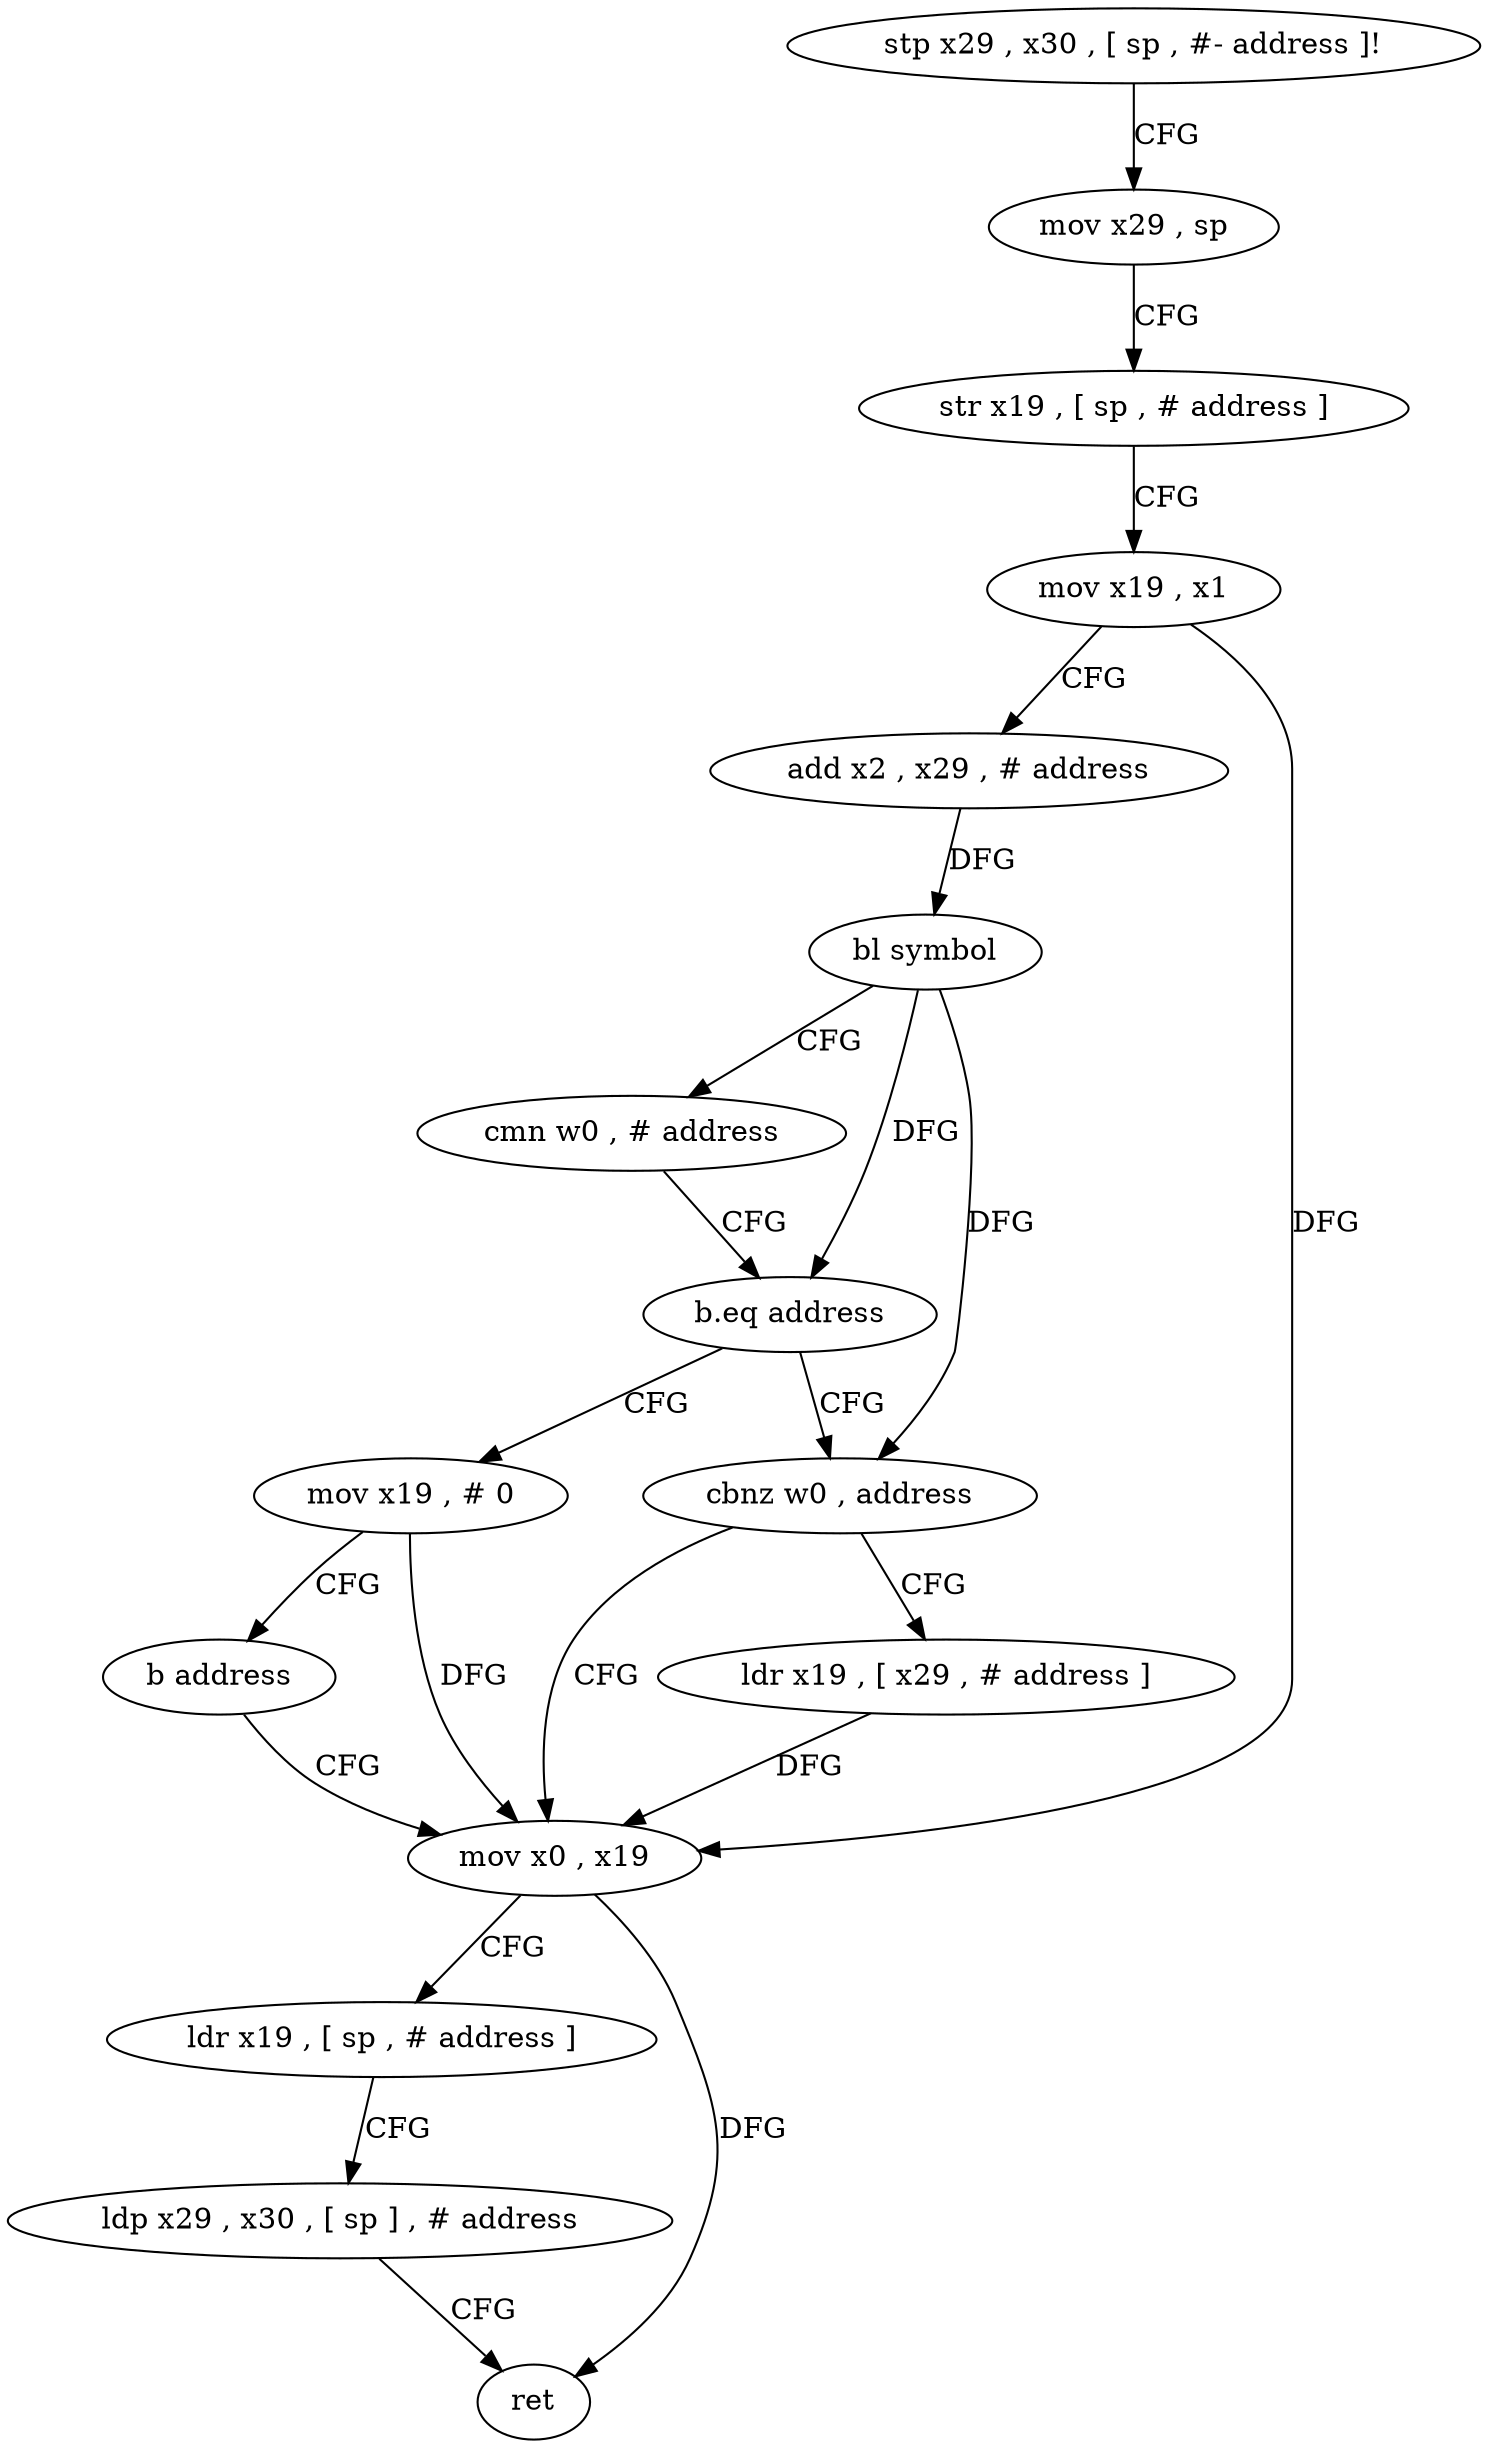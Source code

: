 digraph "func" {
"4284056" [label = "stp x29 , x30 , [ sp , #- address ]!" ]
"4284060" [label = "mov x29 , sp" ]
"4284064" [label = "str x19 , [ sp , # address ]" ]
"4284068" [label = "mov x19 , x1" ]
"4284072" [label = "add x2 , x29 , # address" ]
"4284076" [label = "bl symbol" ]
"4284080" [label = "cmn w0 , # address" ]
"4284084" [label = "b.eq address" ]
"4284112" [label = "mov x19 , # 0" ]
"4284088" [label = "cbnz w0 , address" ]
"4284116" [label = "b address" ]
"4284096" [label = "mov x0 , x19" ]
"4284092" [label = "ldr x19 , [ x29 , # address ]" ]
"4284100" [label = "ldr x19 , [ sp , # address ]" ]
"4284104" [label = "ldp x29 , x30 , [ sp ] , # address" ]
"4284108" [label = "ret" ]
"4284056" -> "4284060" [ label = "CFG" ]
"4284060" -> "4284064" [ label = "CFG" ]
"4284064" -> "4284068" [ label = "CFG" ]
"4284068" -> "4284072" [ label = "CFG" ]
"4284068" -> "4284096" [ label = "DFG" ]
"4284072" -> "4284076" [ label = "DFG" ]
"4284076" -> "4284080" [ label = "CFG" ]
"4284076" -> "4284084" [ label = "DFG" ]
"4284076" -> "4284088" [ label = "DFG" ]
"4284080" -> "4284084" [ label = "CFG" ]
"4284084" -> "4284112" [ label = "CFG" ]
"4284084" -> "4284088" [ label = "CFG" ]
"4284112" -> "4284116" [ label = "CFG" ]
"4284112" -> "4284096" [ label = "DFG" ]
"4284088" -> "4284096" [ label = "CFG" ]
"4284088" -> "4284092" [ label = "CFG" ]
"4284116" -> "4284096" [ label = "CFG" ]
"4284096" -> "4284100" [ label = "CFG" ]
"4284096" -> "4284108" [ label = "DFG" ]
"4284092" -> "4284096" [ label = "DFG" ]
"4284100" -> "4284104" [ label = "CFG" ]
"4284104" -> "4284108" [ label = "CFG" ]
}
